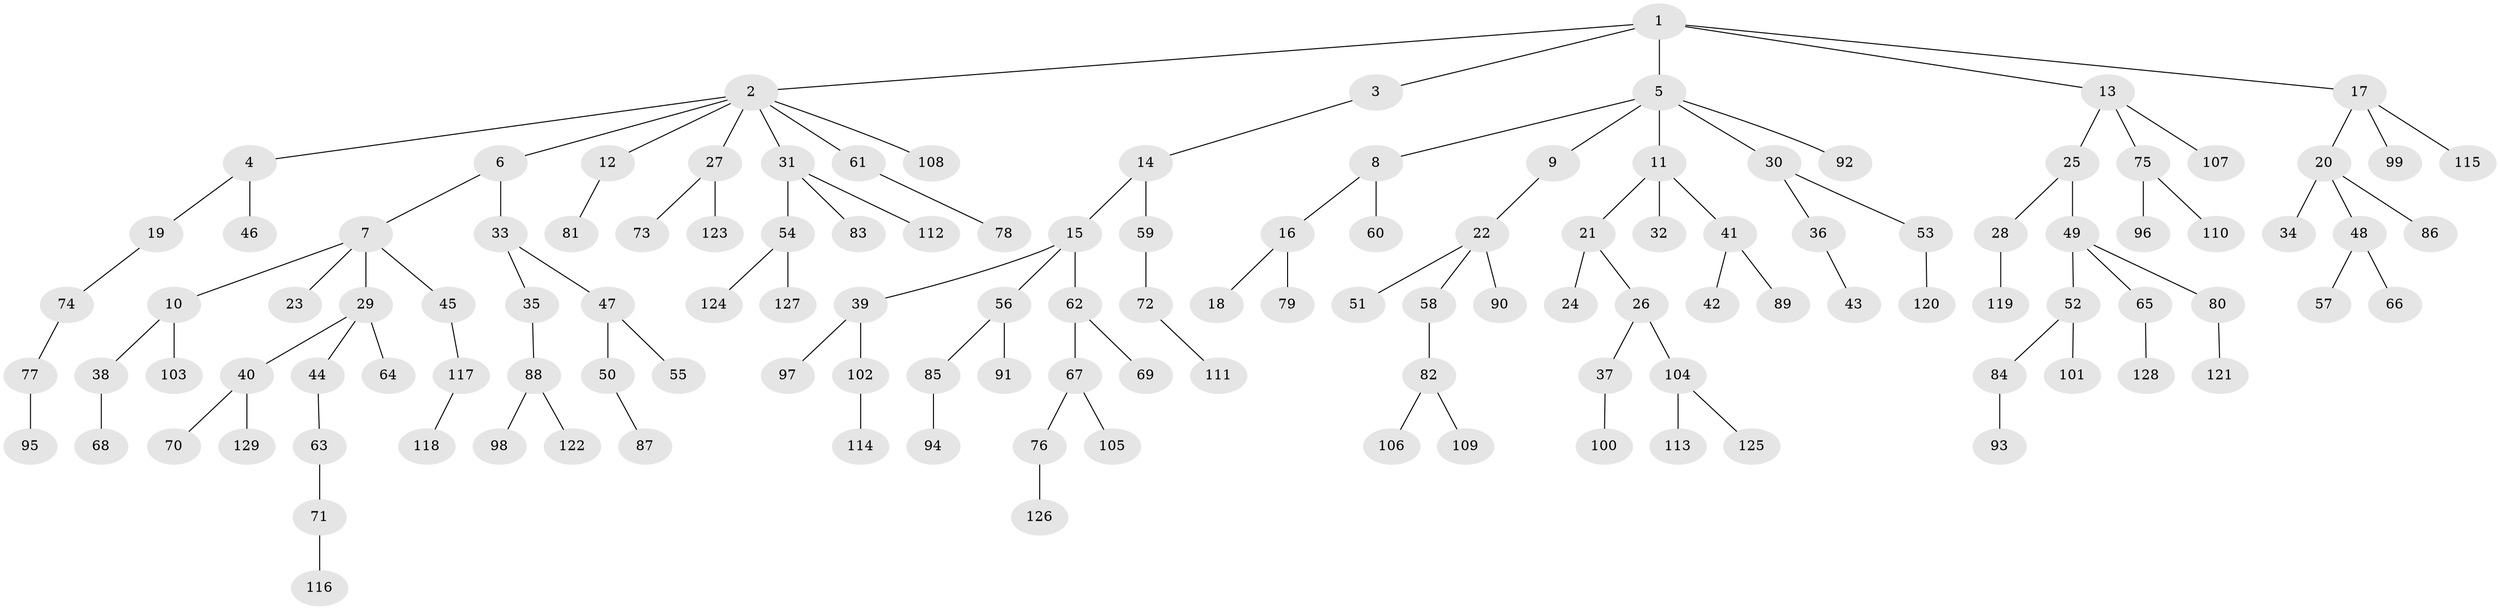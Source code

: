// coarse degree distribution, {2: 0.24675324675324675, 1: 0.6233766233766234, 4: 0.03896103896103896, 10: 0.012987012987012988, 5: 0.05194805194805195, 18: 0.012987012987012988, 6: 0.012987012987012988}
// Generated by graph-tools (version 1.1) at 2025/56/03/04/25 21:56:41]
// undirected, 129 vertices, 128 edges
graph export_dot {
graph [start="1"]
  node [color=gray90,style=filled];
  1;
  2;
  3;
  4;
  5;
  6;
  7;
  8;
  9;
  10;
  11;
  12;
  13;
  14;
  15;
  16;
  17;
  18;
  19;
  20;
  21;
  22;
  23;
  24;
  25;
  26;
  27;
  28;
  29;
  30;
  31;
  32;
  33;
  34;
  35;
  36;
  37;
  38;
  39;
  40;
  41;
  42;
  43;
  44;
  45;
  46;
  47;
  48;
  49;
  50;
  51;
  52;
  53;
  54;
  55;
  56;
  57;
  58;
  59;
  60;
  61;
  62;
  63;
  64;
  65;
  66;
  67;
  68;
  69;
  70;
  71;
  72;
  73;
  74;
  75;
  76;
  77;
  78;
  79;
  80;
  81;
  82;
  83;
  84;
  85;
  86;
  87;
  88;
  89;
  90;
  91;
  92;
  93;
  94;
  95;
  96;
  97;
  98;
  99;
  100;
  101;
  102;
  103;
  104;
  105;
  106;
  107;
  108;
  109;
  110;
  111;
  112;
  113;
  114;
  115;
  116;
  117;
  118;
  119;
  120;
  121;
  122;
  123;
  124;
  125;
  126;
  127;
  128;
  129;
  1 -- 2;
  1 -- 3;
  1 -- 5;
  1 -- 13;
  1 -- 17;
  2 -- 4;
  2 -- 6;
  2 -- 12;
  2 -- 27;
  2 -- 31;
  2 -- 61;
  2 -- 108;
  3 -- 14;
  4 -- 19;
  4 -- 46;
  5 -- 8;
  5 -- 9;
  5 -- 11;
  5 -- 30;
  5 -- 92;
  6 -- 7;
  6 -- 33;
  7 -- 10;
  7 -- 23;
  7 -- 29;
  7 -- 45;
  8 -- 16;
  8 -- 60;
  9 -- 22;
  10 -- 38;
  10 -- 103;
  11 -- 21;
  11 -- 32;
  11 -- 41;
  12 -- 81;
  13 -- 25;
  13 -- 75;
  13 -- 107;
  14 -- 15;
  14 -- 59;
  15 -- 39;
  15 -- 56;
  15 -- 62;
  16 -- 18;
  16 -- 79;
  17 -- 20;
  17 -- 99;
  17 -- 115;
  19 -- 74;
  20 -- 34;
  20 -- 48;
  20 -- 86;
  21 -- 24;
  21 -- 26;
  22 -- 51;
  22 -- 58;
  22 -- 90;
  25 -- 28;
  25 -- 49;
  26 -- 37;
  26 -- 104;
  27 -- 73;
  27 -- 123;
  28 -- 119;
  29 -- 40;
  29 -- 44;
  29 -- 64;
  30 -- 36;
  30 -- 53;
  31 -- 54;
  31 -- 83;
  31 -- 112;
  33 -- 35;
  33 -- 47;
  35 -- 88;
  36 -- 43;
  37 -- 100;
  38 -- 68;
  39 -- 97;
  39 -- 102;
  40 -- 70;
  40 -- 129;
  41 -- 42;
  41 -- 89;
  44 -- 63;
  45 -- 117;
  47 -- 50;
  47 -- 55;
  48 -- 57;
  48 -- 66;
  49 -- 52;
  49 -- 65;
  49 -- 80;
  50 -- 87;
  52 -- 84;
  52 -- 101;
  53 -- 120;
  54 -- 124;
  54 -- 127;
  56 -- 85;
  56 -- 91;
  58 -- 82;
  59 -- 72;
  61 -- 78;
  62 -- 67;
  62 -- 69;
  63 -- 71;
  65 -- 128;
  67 -- 76;
  67 -- 105;
  71 -- 116;
  72 -- 111;
  74 -- 77;
  75 -- 96;
  75 -- 110;
  76 -- 126;
  77 -- 95;
  80 -- 121;
  82 -- 106;
  82 -- 109;
  84 -- 93;
  85 -- 94;
  88 -- 98;
  88 -- 122;
  102 -- 114;
  104 -- 113;
  104 -- 125;
  117 -- 118;
}
